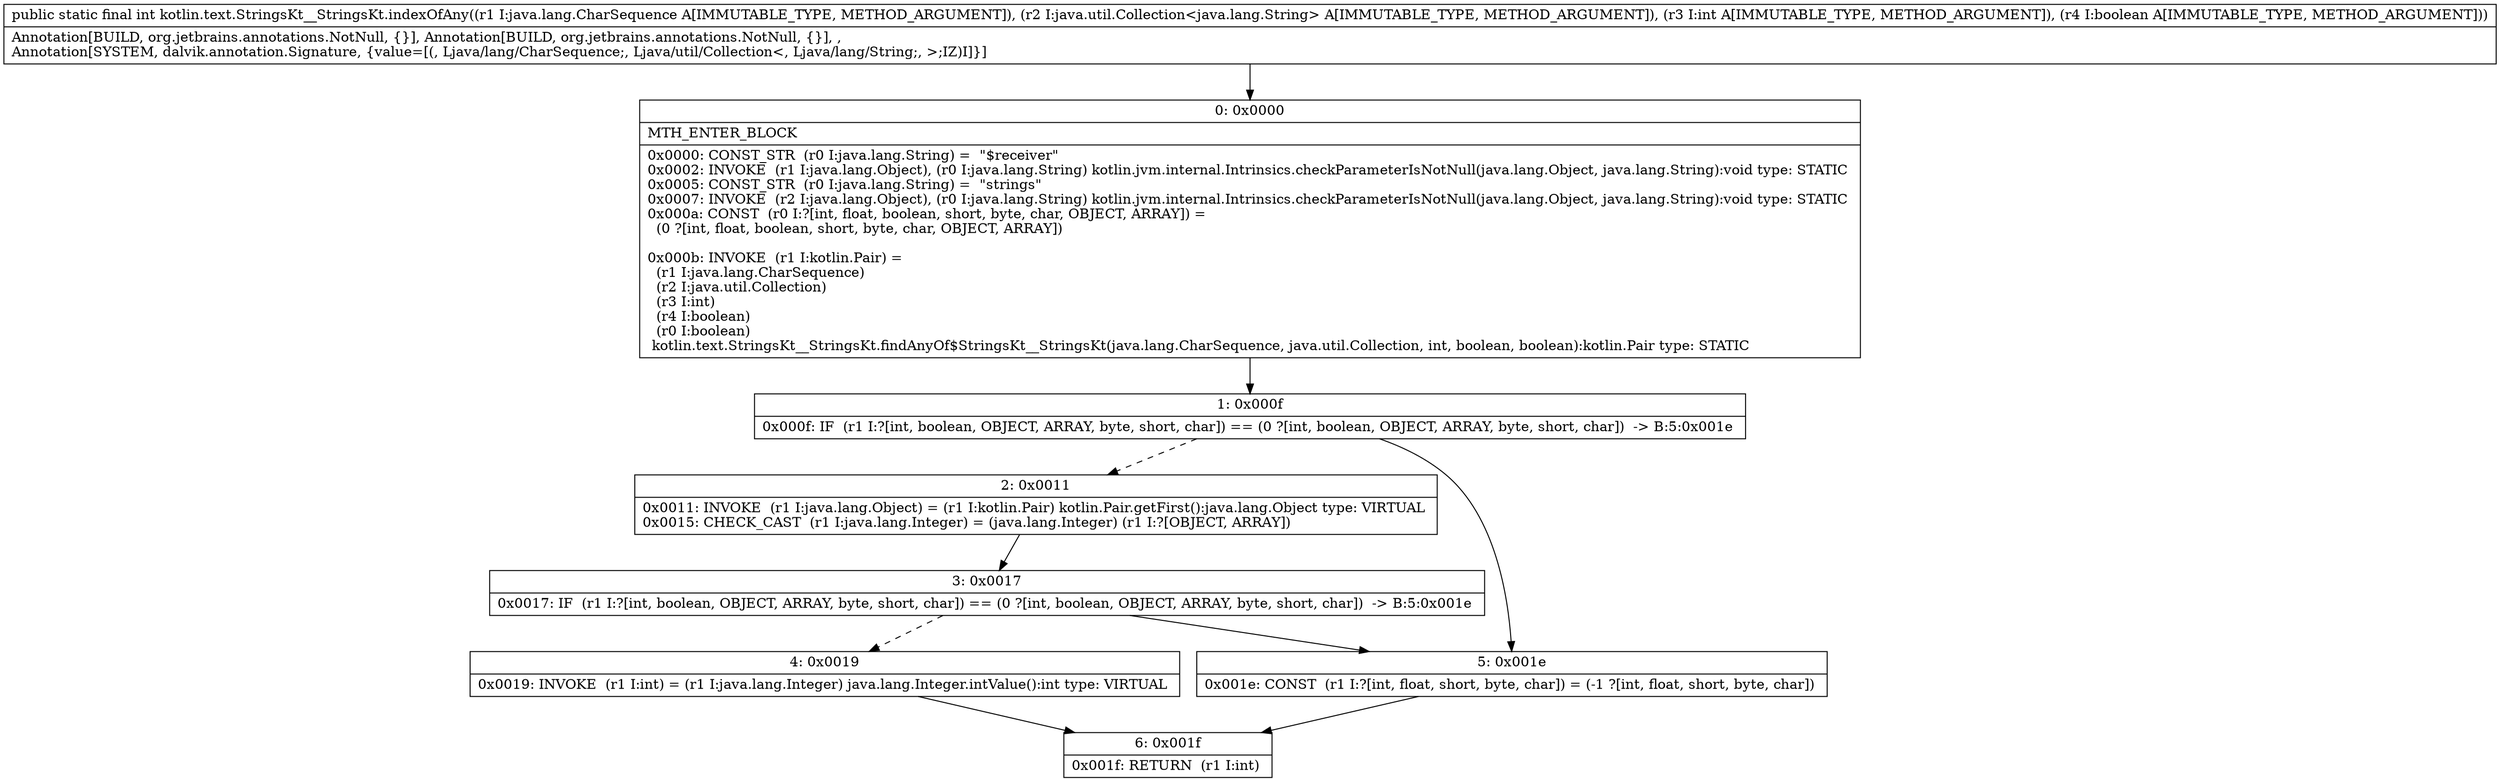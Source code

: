 digraph "CFG forkotlin.text.StringsKt__StringsKt.indexOfAny(Ljava\/lang\/CharSequence;Ljava\/util\/Collection;IZ)I" {
Node_0 [shape=record,label="{0\:\ 0x0000|MTH_ENTER_BLOCK\l|0x0000: CONST_STR  (r0 I:java.lang.String) =  \"$receiver\" \l0x0002: INVOKE  (r1 I:java.lang.Object), (r0 I:java.lang.String) kotlin.jvm.internal.Intrinsics.checkParameterIsNotNull(java.lang.Object, java.lang.String):void type: STATIC \l0x0005: CONST_STR  (r0 I:java.lang.String) =  \"strings\" \l0x0007: INVOKE  (r2 I:java.lang.Object), (r0 I:java.lang.String) kotlin.jvm.internal.Intrinsics.checkParameterIsNotNull(java.lang.Object, java.lang.String):void type: STATIC \l0x000a: CONST  (r0 I:?[int, float, boolean, short, byte, char, OBJECT, ARRAY]) = \l  (0 ?[int, float, boolean, short, byte, char, OBJECT, ARRAY])\l \l0x000b: INVOKE  (r1 I:kotlin.Pair) = \l  (r1 I:java.lang.CharSequence)\l  (r2 I:java.util.Collection)\l  (r3 I:int)\l  (r4 I:boolean)\l  (r0 I:boolean)\l kotlin.text.StringsKt__StringsKt.findAnyOf$StringsKt__StringsKt(java.lang.CharSequence, java.util.Collection, int, boolean, boolean):kotlin.Pair type: STATIC \l}"];
Node_1 [shape=record,label="{1\:\ 0x000f|0x000f: IF  (r1 I:?[int, boolean, OBJECT, ARRAY, byte, short, char]) == (0 ?[int, boolean, OBJECT, ARRAY, byte, short, char])  \-\> B:5:0x001e \l}"];
Node_2 [shape=record,label="{2\:\ 0x0011|0x0011: INVOKE  (r1 I:java.lang.Object) = (r1 I:kotlin.Pair) kotlin.Pair.getFirst():java.lang.Object type: VIRTUAL \l0x0015: CHECK_CAST  (r1 I:java.lang.Integer) = (java.lang.Integer) (r1 I:?[OBJECT, ARRAY]) \l}"];
Node_3 [shape=record,label="{3\:\ 0x0017|0x0017: IF  (r1 I:?[int, boolean, OBJECT, ARRAY, byte, short, char]) == (0 ?[int, boolean, OBJECT, ARRAY, byte, short, char])  \-\> B:5:0x001e \l}"];
Node_4 [shape=record,label="{4\:\ 0x0019|0x0019: INVOKE  (r1 I:int) = (r1 I:java.lang.Integer) java.lang.Integer.intValue():int type: VIRTUAL \l}"];
Node_5 [shape=record,label="{5\:\ 0x001e|0x001e: CONST  (r1 I:?[int, float, short, byte, char]) = (\-1 ?[int, float, short, byte, char]) \l}"];
Node_6 [shape=record,label="{6\:\ 0x001f|0x001f: RETURN  (r1 I:int) \l}"];
MethodNode[shape=record,label="{public static final int kotlin.text.StringsKt__StringsKt.indexOfAny((r1 I:java.lang.CharSequence A[IMMUTABLE_TYPE, METHOD_ARGUMENT]), (r2 I:java.util.Collection\<java.lang.String\> A[IMMUTABLE_TYPE, METHOD_ARGUMENT]), (r3 I:int A[IMMUTABLE_TYPE, METHOD_ARGUMENT]), (r4 I:boolean A[IMMUTABLE_TYPE, METHOD_ARGUMENT]))  | Annotation[BUILD, org.jetbrains.annotations.NotNull, \{\}], Annotation[BUILD, org.jetbrains.annotations.NotNull, \{\}], , \lAnnotation[SYSTEM, dalvik.annotation.Signature, \{value=[(, Ljava\/lang\/CharSequence;, Ljava\/util\/Collection\<, Ljava\/lang\/String;, \>;IZ)I]\}]\l}"];
MethodNode -> Node_0;
Node_0 -> Node_1;
Node_1 -> Node_2[style=dashed];
Node_1 -> Node_5;
Node_2 -> Node_3;
Node_3 -> Node_4[style=dashed];
Node_3 -> Node_5;
Node_4 -> Node_6;
Node_5 -> Node_6;
}

